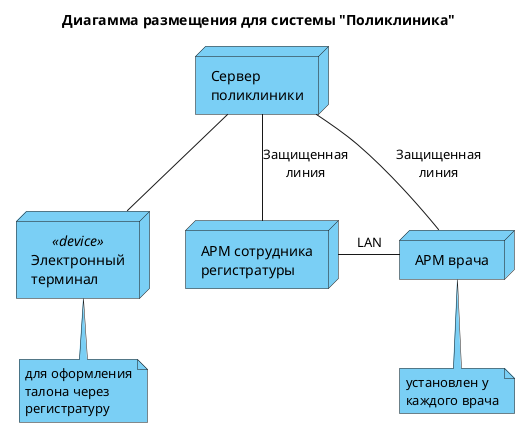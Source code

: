 @startuml
title Диагамма размещения для системы "Поликлиника"

skinparam node {
    BackgroundColor #7acff5
}
skinparam note {
    BackgroundColor #7acff5
}

node "Сервер\nполиклиники" as n1
node "АРМ сотрудника\nрегистратуры" as n2
node "АРМ врача" as n3
node "Электронный\nтерминал" as n4 <<device>>

n1 -- n2: Защищенная\nлиния
n1 -- n3: Защищенная\nлиния
n1 -- n4
n2 - n3: LAN
n4 -[hidden] n2

note bottom of n4 : для оформления\nталона через\nрегистратуру
note bottom of n3 : установлен у\nкаждого врача 
@enduml